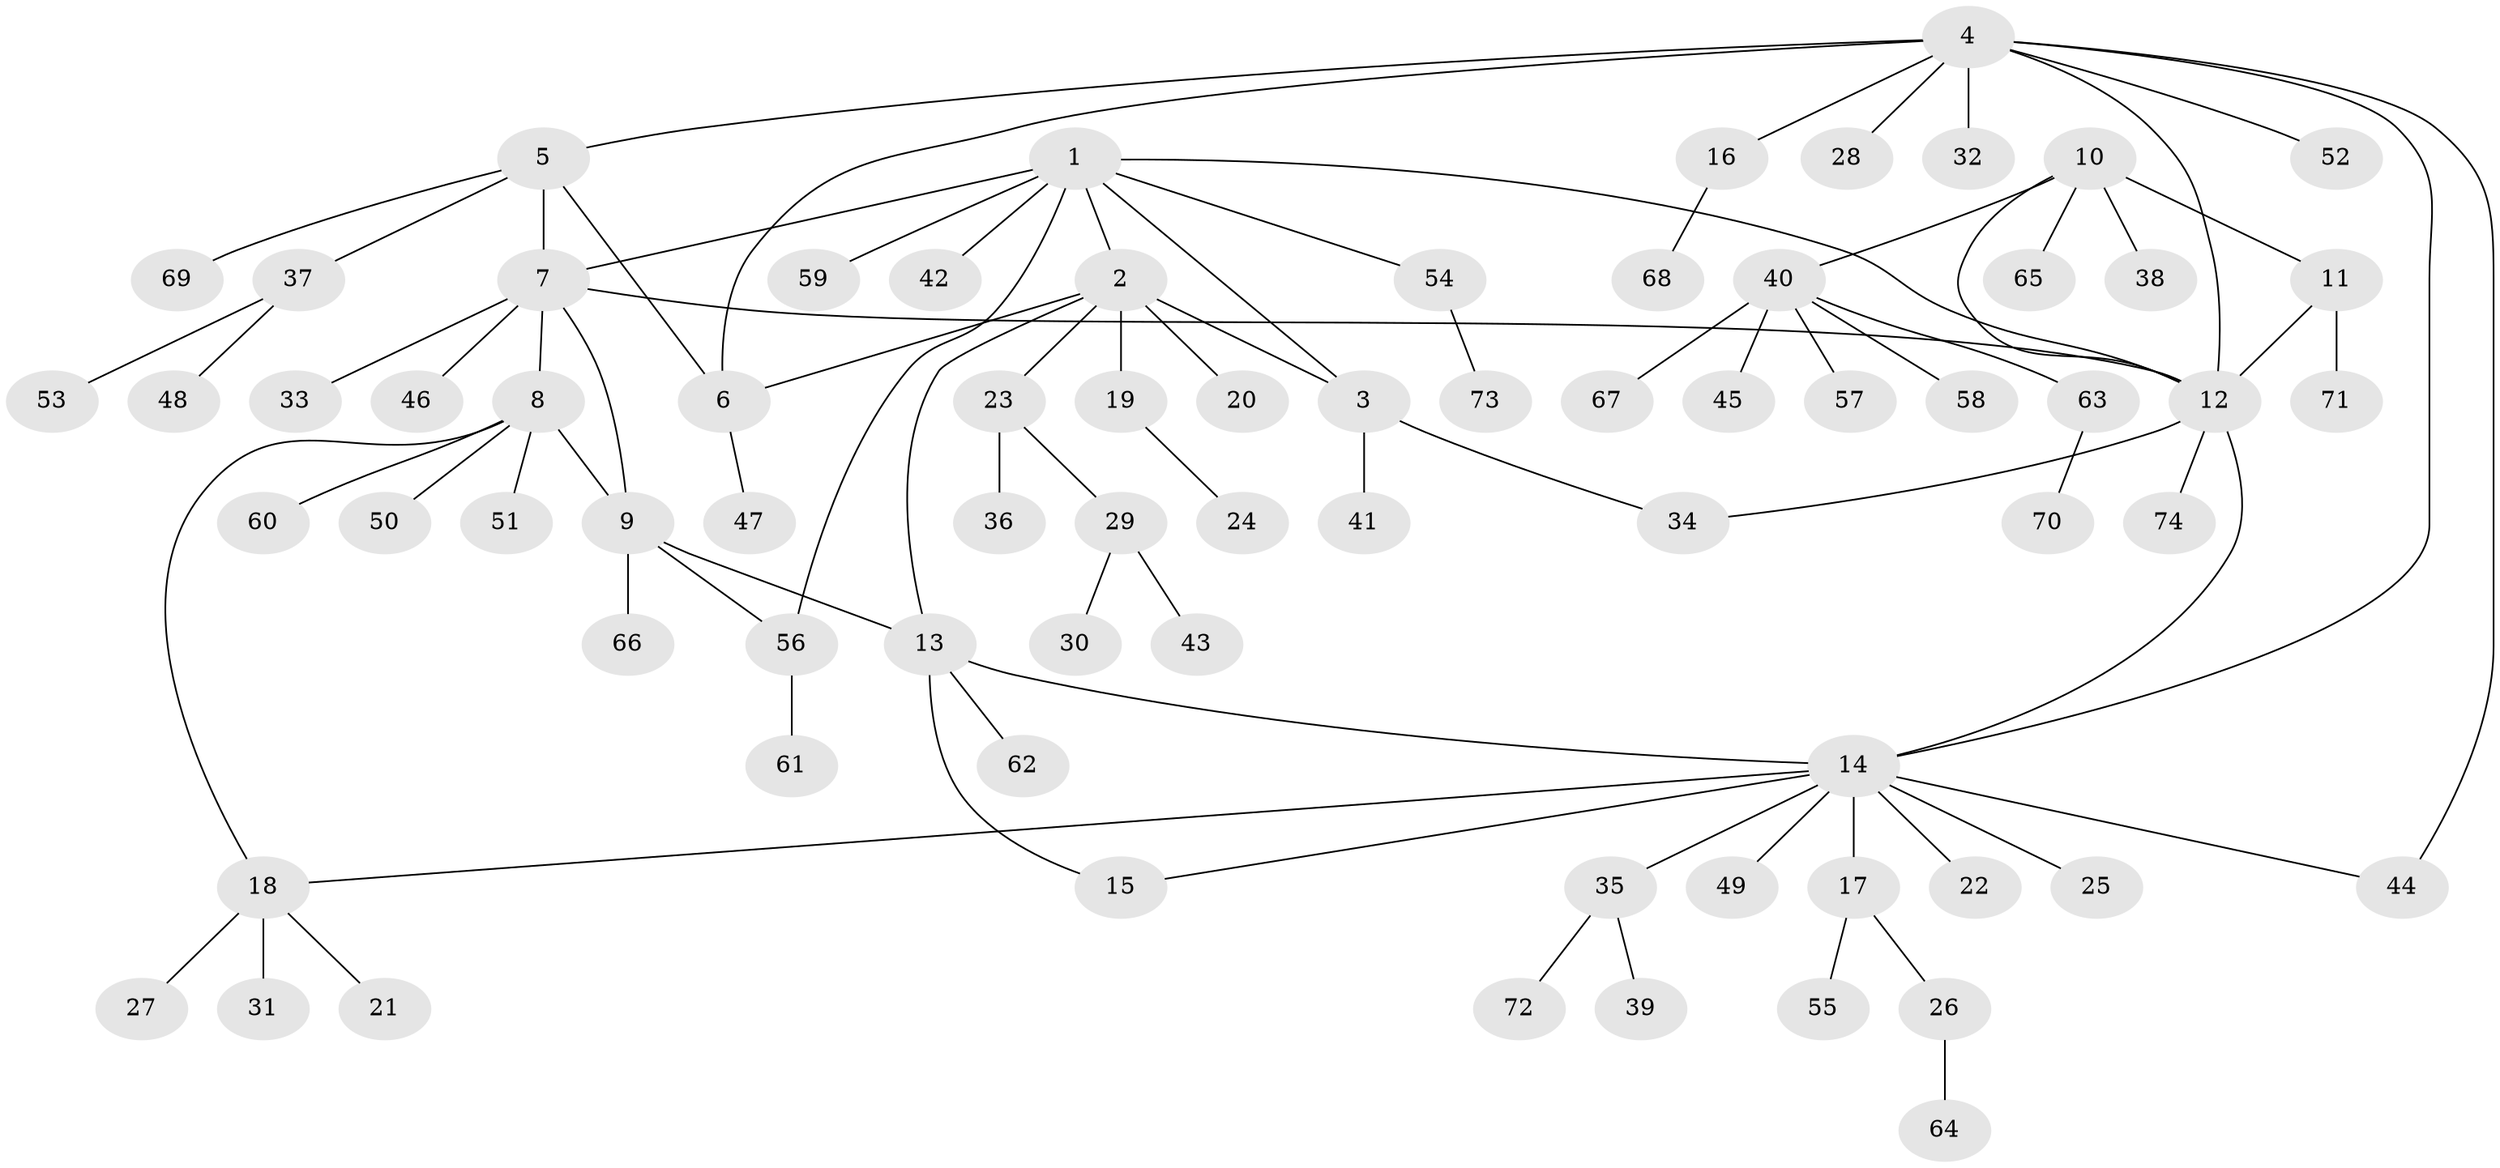// coarse degree distribution, {6: 0.05405405405405406, 1: 0.40540540540540543, 8: 0.02702702702702703, 3: 0.13513513513513514, 2: 0.1891891891891892, 7: 0.05405405405405406, 5: 0.05405405405405406, 4: 0.08108108108108109}
// Generated by graph-tools (version 1.1) at 2025/37/03/04/25 23:37:37]
// undirected, 74 vertices, 88 edges
graph export_dot {
  node [color=gray90,style=filled];
  1;
  2;
  3;
  4;
  5;
  6;
  7;
  8;
  9;
  10;
  11;
  12;
  13;
  14;
  15;
  16;
  17;
  18;
  19;
  20;
  21;
  22;
  23;
  24;
  25;
  26;
  27;
  28;
  29;
  30;
  31;
  32;
  33;
  34;
  35;
  36;
  37;
  38;
  39;
  40;
  41;
  42;
  43;
  44;
  45;
  46;
  47;
  48;
  49;
  50;
  51;
  52;
  53;
  54;
  55;
  56;
  57;
  58;
  59;
  60;
  61;
  62;
  63;
  64;
  65;
  66;
  67;
  68;
  69;
  70;
  71;
  72;
  73;
  74;
  1 -- 2;
  1 -- 3;
  1 -- 7;
  1 -- 12;
  1 -- 42;
  1 -- 54;
  1 -- 56;
  1 -- 59;
  2 -- 3;
  2 -- 6;
  2 -- 13;
  2 -- 19;
  2 -- 20;
  2 -- 23;
  3 -- 34;
  3 -- 41;
  4 -- 5;
  4 -- 6;
  4 -- 12;
  4 -- 14;
  4 -- 16;
  4 -- 28;
  4 -- 32;
  4 -- 44;
  4 -- 52;
  5 -- 6;
  5 -- 7;
  5 -- 37;
  5 -- 69;
  6 -- 47;
  7 -- 8;
  7 -- 9;
  7 -- 12;
  7 -- 33;
  7 -- 46;
  8 -- 9;
  8 -- 18;
  8 -- 50;
  8 -- 51;
  8 -- 60;
  9 -- 13;
  9 -- 56;
  9 -- 66;
  10 -- 11;
  10 -- 12;
  10 -- 38;
  10 -- 40;
  10 -- 65;
  11 -- 12;
  11 -- 71;
  12 -- 14;
  12 -- 34;
  12 -- 74;
  13 -- 14;
  13 -- 15;
  13 -- 62;
  14 -- 15;
  14 -- 17;
  14 -- 18;
  14 -- 22;
  14 -- 25;
  14 -- 35;
  14 -- 44;
  14 -- 49;
  16 -- 68;
  17 -- 26;
  17 -- 55;
  18 -- 21;
  18 -- 27;
  18 -- 31;
  19 -- 24;
  23 -- 29;
  23 -- 36;
  26 -- 64;
  29 -- 30;
  29 -- 43;
  35 -- 39;
  35 -- 72;
  37 -- 48;
  37 -- 53;
  40 -- 45;
  40 -- 57;
  40 -- 58;
  40 -- 63;
  40 -- 67;
  54 -- 73;
  56 -- 61;
  63 -- 70;
}

